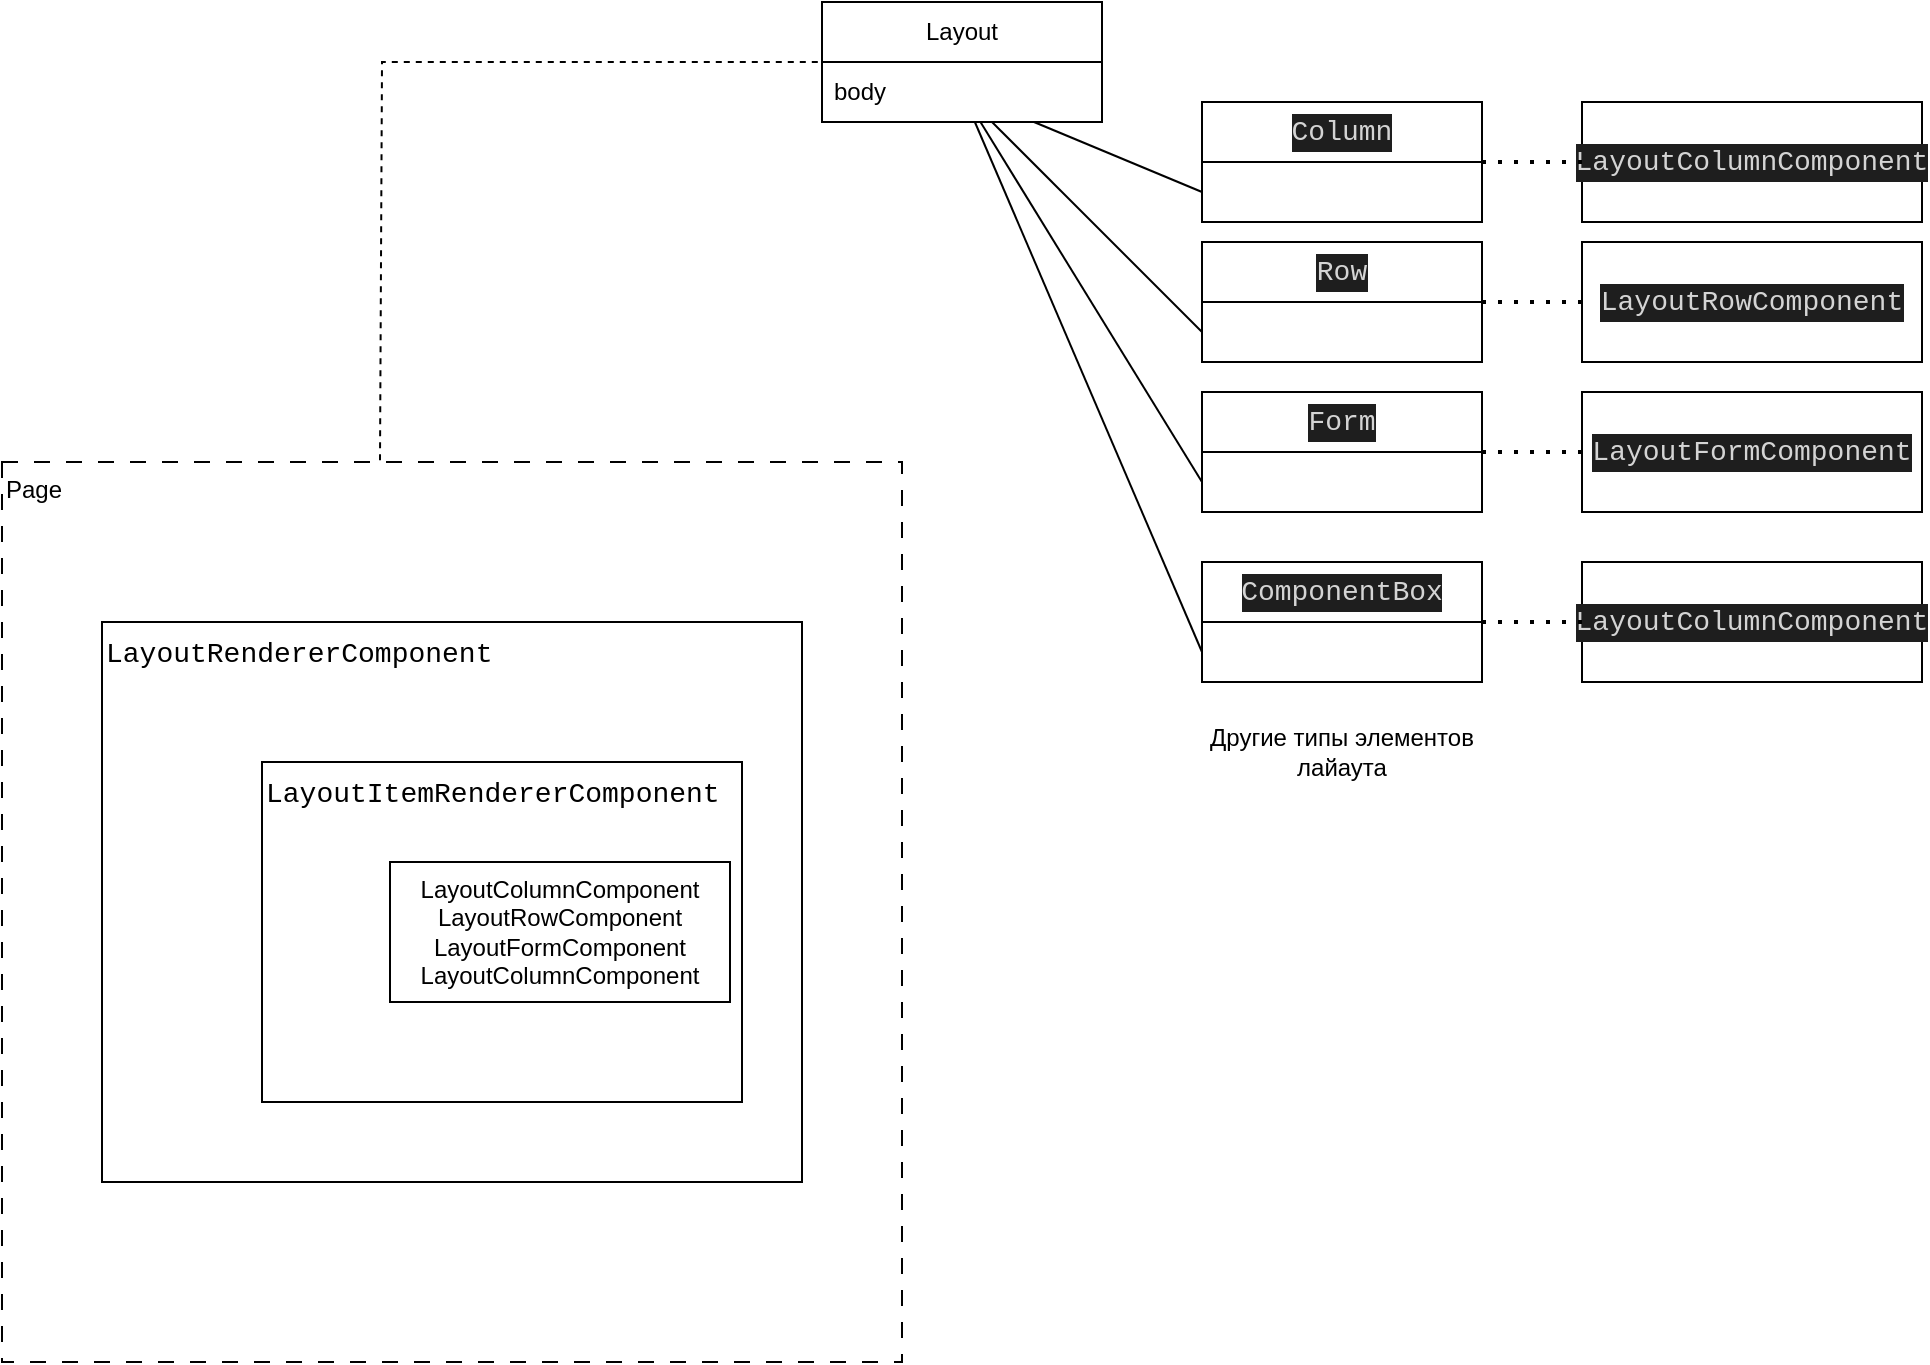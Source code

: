 <mxfile version="21.6.5" type="github">
  <diagram name="Страница 1" id="rE3JiDzKrR4RY6Qhn95g">
    <mxGraphModel dx="2034" dy="1358" grid="1" gridSize="10" guides="1" tooltips="1" connect="1" arrows="1" fold="1" page="1" pageScale="1" pageWidth="827" pageHeight="1169" math="0" shadow="0">
      <root>
        <mxCell id="0" />
        <mxCell id="1" parent="0" />
        <mxCell id="lVnui25TYppAC2kU3Qcb-33" value="Page" style="whiteSpace=wrap;html=1;aspect=fixed;dashed=1;dashPattern=8 8;align=left;verticalAlign=top;" vertex="1" parent="1">
          <mxGeometry x="150" y="540" width="450" height="450" as="geometry" />
        </mxCell>
        <mxCell id="lVnui25TYppAC2kU3Qcb-5" value="&lt;div style=&quot;font-family: Consolas, &amp;quot;Courier New&amp;quot;, monospace; font-size: 14px; line-height: 19px;&quot;&gt;&lt;span style=&quot;background-color: rgb(255, 255, 255);&quot;&gt;LayoutRendererComponent&lt;/span&gt;&lt;/div&gt;" style="rounded=0;whiteSpace=wrap;html=1;align=left;horizontal=1;verticalAlign=top;" vertex="1" parent="1">
          <mxGeometry x="200" y="620" width="350" height="280" as="geometry" />
        </mxCell>
        <mxCell id="lVnui25TYppAC2kU3Qcb-6" value="&lt;div style=&quot;font-family: Consolas, &amp;quot;Courier New&amp;quot;, monospace; font-size: 14px; line-height: 19px;&quot;&gt;&lt;div style=&quot;line-height: 19px;&quot;&gt;&lt;span style=&quot;background-color: rgb(255, 255, 255);&quot;&gt;LayoutItemRendererComponent&lt;/span&gt;&lt;/div&gt;&lt;/div&gt;" style="rounded=0;whiteSpace=wrap;html=1;verticalAlign=top;align=left;" vertex="1" parent="1">
          <mxGeometry x="280" y="690" width="240" height="170" as="geometry" />
        </mxCell>
        <mxCell id="lVnui25TYppAC2kU3Qcb-7" value="&lt;div style=&quot;font-family: Consolas, &amp;quot;Courier New&amp;quot;, monospace; font-size: 14px; line-height: 19px;&quot;&gt;&lt;div style=&quot;color: rgb(212, 212, 212); background-color: rgb(30, 30, 30); line-height: 19px;&quot;&gt;&lt;div style=&quot;line-height: 19px;&quot;&gt;LayoutColumnComponent&lt;/div&gt;&lt;/div&gt;&lt;/div&gt;" style="rounded=0;whiteSpace=wrap;html=1;" vertex="1" parent="1">
          <mxGeometry x="940" y="360" width="170" height="60" as="geometry" />
        </mxCell>
        <mxCell id="lVnui25TYppAC2kU3Qcb-8" value="Layout" style="swimlane;fontStyle=0;childLayout=stackLayout;horizontal=1;startSize=30;horizontalStack=0;resizeParent=1;resizeParentMax=0;resizeLast=0;collapsible=1;marginBottom=0;whiteSpace=wrap;html=1;" vertex="1" parent="1">
          <mxGeometry x="560" y="310" width="140" height="60" as="geometry" />
        </mxCell>
        <mxCell id="lVnui25TYppAC2kU3Qcb-11" value="body" style="text;strokeColor=none;fillColor=none;align=left;verticalAlign=middle;spacingLeft=4;spacingRight=4;overflow=hidden;points=[[0,0.5],[1,0.5]];portConstraint=eastwest;rotatable=0;whiteSpace=wrap;html=1;" vertex="1" parent="lVnui25TYppAC2kU3Qcb-8">
          <mxGeometry y="30" width="140" height="30" as="geometry" />
        </mxCell>
        <mxCell id="lVnui25TYppAC2kU3Qcb-14" value="&lt;div style=&quot;color: rgb(212, 212, 212); background-color: rgb(30, 30, 30); font-family: Consolas, &amp;quot;Courier New&amp;quot;, monospace; font-size: 14px; line-height: 19px;&quot;&gt;Column&lt;/div&gt;" style="swimlane;fontStyle=0;childLayout=stackLayout;horizontal=1;startSize=30;horizontalStack=0;resizeParent=1;resizeParentMax=0;resizeLast=0;collapsible=1;marginBottom=0;whiteSpace=wrap;html=1;" vertex="1" parent="1">
          <mxGeometry x="750" y="360" width="140" height="60" as="geometry" />
        </mxCell>
        <mxCell id="lVnui25TYppAC2kU3Qcb-12" value="&lt;div style=&quot;color: rgb(212, 212, 212); background-color: rgb(30, 30, 30); font-family: Consolas, &amp;quot;Courier New&amp;quot;, monospace; font-size: 14px; line-height: 19px;&quot;&gt;Row&lt;/div&gt;" style="swimlane;fontStyle=0;childLayout=stackLayout;horizontal=1;startSize=30;horizontalStack=0;resizeParent=1;resizeParentMax=0;resizeLast=0;collapsible=1;marginBottom=0;whiteSpace=wrap;html=1;" vertex="1" parent="1">
          <mxGeometry x="750" y="430" width="140" height="60" as="geometry" />
        </mxCell>
        <mxCell id="lVnui25TYppAC2kU3Qcb-15" value="&lt;div style=&quot;color: rgb(212, 212, 212); background-color: rgb(30, 30, 30); font-family: Consolas, &amp;quot;Courier New&amp;quot;, monospace; font-size: 14px; line-height: 19px;&quot;&gt;Form&lt;/div&gt;" style="swimlane;fontStyle=0;childLayout=stackLayout;horizontal=1;startSize=30;horizontalStack=0;resizeParent=1;resizeParentMax=0;resizeLast=0;collapsible=1;marginBottom=0;whiteSpace=wrap;html=1;" vertex="1" parent="1">
          <mxGeometry x="750" y="505" width="140" height="60" as="geometry" />
        </mxCell>
        <mxCell id="lVnui25TYppAC2kU3Qcb-17" value="&lt;div style=&quot;color: rgb(212, 212, 212); background-color: rgb(30, 30, 30); font-family: Consolas, &amp;quot;Courier New&amp;quot;, monospace; font-size: 14px; line-height: 19px;&quot;&gt;&lt;div style=&quot;line-height: 19px;&quot;&gt;ComponentBox&lt;/div&gt;&lt;/div&gt;" style="swimlane;fontStyle=0;childLayout=stackLayout;horizontal=1;startSize=30;horizontalStack=0;resizeParent=1;resizeParentMax=0;resizeLast=0;collapsible=1;marginBottom=0;whiteSpace=wrap;html=1;" vertex="1" parent="1">
          <mxGeometry x="750" y="590" width="140" height="60" as="geometry" />
        </mxCell>
        <mxCell id="lVnui25TYppAC2kU3Qcb-18" value="&lt;div style=&quot;font-family: Consolas, &amp;quot;Courier New&amp;quot;, monospace; font-size: 14px; line-height: 19px;&quot;&gt;&lt;div style=&quot;color: rgb(212, 212, 212); background-color: rgb(30, 30, 30); line-height: 19px;&quot;&gt;&lt;div style=&quot;line-height: 19px;&quot;&gt;&lt;div style=&quot;line-height: 19px;&quot;&gt;LayoutRowComponent&lt;/div&gt;&lt;/div&gt;&lt;/div&gt;&lt;/div&gt;" style="rounded=0;whiteSpace=wrap;html=1;" vertex="1" parent="1">
          <mxGeometry x="940" y="430" width="170" height="60" as="geometry" />
        </mxCell>
        <mxCell id="lVnui25TYppAC2kU3Qcb-19" value="&lt;div style=&quot;font-family: Consolas, &amp;quot;Courier New&amp;quot;, monospace; font-size: 14px; line-height: 19px;&quot;&gt;&lt;div style=&quot;color: rgb(212, 212, 212); background-color: rgb(30, 30, 30); line-height: 19px;&quot;&gt;&lt;div style=&quot;line-height: 19px;&quot;&gt;&lt;div style=&quot;line-height: 19px;&quot;&gt;LayoutFormComponent&lt;/div&gt;&lt;/div&gt;&lt;/div&gt;&lt;/div&gt;" style="rounded=0;whiteSpace=wrap;html=1;" vertex="1" parent="1">
          <mxGeometry x="940" y="505" width="170" height="60" as="geometry" />
        </mxCell>
        <mxCell id="lVnui25TYppAC2kU3Qcb-20" value="&lt;div style=&quot;font-family: Consolas, &amp;quot;Courier New&amp;quot;, monospace; font-size: 14px; line-height: 19px;&quot;&gt;&lt;div style=&quot;color: rgb(212, 212, 212); background-color: rgb(30, 30, 30); line-height: 19px;&quot;&gt;&lt;div style=&quot;line-height: 19px;&quot;&gt;LayoutColumnComponent&lt;/div&gt;&lt;/div&gt;&lt;/div&gt;" style="rounded=0;whiteSpace=wrap;html=1;" vertex="1" parent="1">
          <mxGeometry x="940" y="590" width="170" height="60" as="geometry" />
        </mxCell>
        <mxCell id="lVnui25TYppAC2kU3Qcb-21" value="" style="endArrow=none;html=1;rounded=0;entryX=0;entryY=0.75;entryDx=0;entryDy=0;" edge="1" parent="1" source="lVnui25TYppAC2kU3Qcb-11" target="lVnui25TYppAC2kU3Qcb-14">
          <mxGeometry width="50" height="50" relative="1" as="geometry">
            <mxPoint x="570" y="380" as="sourcePoint" />
            <mxPoint x="760" y="400" as="targetPoint" />
          </mxGeometry>
        </mxCell>
        <mxCell id="lVnui25TYppAC2kU3Qcb-22" value="" style="endArrow=none;html=1;rounded=0;entryX=0;entryY=0.75;entryDx=0;entryDy=0;" edge="1" parent="1" source="lVnui25TYppAC2kU3Qcb-11" target="lVnui25TYppAC2kU3Qcb-15">
          <mxGeometry width="50" height="50" relative="1" as="geometry">
            <mxPoint x="570" y="380" as="sourcePoint" />
            <mxPoint x="620" y="330" as="targetPoint" />
          </mxGeometry>
        </mxCell>
        <mxCell id="lVnui25TYppAC2kU3Qcb-23" value="" style="endArrow=none;html=1;rounded=0;entryX=0;entryY=0.75;entryDx=0;entryDy=0;" edge="1" parent="1" source="lVnui25TYppAC2kU3Qcb-11" target="lVnui25TYppAC2kU3Qcb-12">
          <mxGeometry width="50" height="50" relative="1" as="geometry">
            <mxPoint x="660" y="520" as="sourcePoint" />
            <mxPoint x="710" y="470" as="targetPoint" />
          </mxGeometry>
        </mxCell>
        <mxCell id="lVnui25TYppAC2kU3Qcb-24" value="" style="endArrow=none;html=1;rounded=0;entryX=0;entryY=0.75;entryDx=0;entryDy=0;" edge="1" parent="1" source="lVnui25TYppAC2kU3Qcb-11" target="lVnui25TYppAC2kU3Qcb-17">
          <mxGeometry width="50" height="50" relative="1" as="geometry">
            <mxPoint x="570" y="380" as="sourcePoint" />
            <mxPoint x="620" y="330" as="targetPoint" />
          </mxGeometry>
        </mxCell>
        <mxCell id="lVnui25TYppAC2kU3Qcb-26" value="LayoutColumnComponent&lt;br&gt;LayoutRowComponent&lt;br&gt;LayoutFormComponent&lt;br&gt;LayoutColumnComponent" style="rounded=0;whiteSpace=wrap;html=1;" vertex="1" parent="1">
          <mxGeometry x="344" y="740" width="170" height="70" as="geometry" />
        </mxCell>
        <mxCell id="lVnui25TYppAC2kU3Qcb-27" value="" style="endArrow=none;dashed=1;html=1;dashPattern=1 3;strokeWidth=2;rounded=0;exitX=1;exitY=0.5;exitDx=0;exitDy=0;" edge="1" parent="1" source="lVnui25TYppAC2kU3Qcb-14" target="lVnui25TYppAC2kU3Qcb-7">
          <mxGeometry width="50" height="50" relative="1" as="geometry">
            <mxPoint x="900" y="400" as="sourcePoint" />
            <mxPoint x="620" y="630" as="targetPoint" />
          </mxGeometry>
        </mxCell>
        <mxCell id="lVnui25TYppAC2kU3Qcb-28" value="" style="endArrow=none;dashed=1;html=1;dashPattern=1 3;strokeWidth=2;rounded=0;entryX=0;entryY=0.5;entryDx=0;entryDy=0;exitX=1;exitY=0.5;exitDx=0;exitDy=0;" edge="1" parent="1" source="lVnui25TYppAC2kU3Qcb-12" target="lVnui25TYppAC2kU3Qcb-18">
          <mxGeometry width="50" height="50" relative="1" as="geometry">
            <mxPoint x="570" y="680" as="sourcePoint" />
            <mxPoint x="620" y="630" as="targetPoint" />
          </mxGeometry>
        </mxCell>
        <mxCell id="lVnui25TYppAC2kU3Qcb-29" value="" style="endArrow=none;dashed=1;html=1;dashPattern=1 3;strokeWidth=2;rounded=0;exitX=1;exitY=0.5;exitDx=0;exitDy=0;" edge="1" parent="1" source="lVnui25TYppAC2kU3Qcb-17" target="lVnui25TYppAC2kU3Qcb-20">
          <mxGeometry width="50" height="50" relative="1" as="geometry">
            <mxPoint x="570" y="680" as="sourcePoint" />
            <mxPoint x="620" y="630" as="targetPoint" />
          </mxGeometry>
        </mxCell>
        <mxCell id="lVnui25TYppAC2kU3Qcb-30" value="" style="endArrow=none;dashed=1;html=1;dashPattern=1 3;strokeWidth=2;rounded=0;entryX=0;entryY=0.5;entryDx=0;entryDy=0;exitX=1;exitY=0.5;exitDx=0;exitDy=0;" edge="1" parent="1" source="lVnui25TYppAC2kU3Qcb-15" target="lVnui25TYppAC2kU3Qcb-19">
          <mxGeometry width="50" height="50" relative="1" as="geometry">
            <mxPoint x="570" y="680" as="sourcePoint" />
            <mxPoint x="620" y="630" as="targetPoint" />
          </mxGeometry>
        </mxCell>
        <mxCell id="lVnui25TYppAC2kU3Qcb-31" value="Другие типы элементов лайаута" style="text;html=1;strokeColor=none;fillColor=none;align=center;verticalAlign=middle;whiteSpace=wrap;rounded=0;" vertex="1" parent="1">
          <mxGeometry x="750" y="670" width="140" height="30" as="geometry" />
        </mxCell>
        <mxCell id="lVnui25TYppAC2kU3Qcb-35" value="" style="endArrow=none;dashed=1;html=1;rounded=0;entryX=0;entryY=0.5;entryDx=0;entryDy=0;exitX=0.42;exitY=-0.002;exitDx=0;exitDy=0;exitPerimeter=0;" edge="1" parent="1" source="lVnui25TYppAC2kU3Qcb-33" target="lVnui25TYppAC2kU3Qcb-8">
          <mxGeometry width="50" height="50" relative="1" as="geometry">
            <mxPoint x="690" y="760" as="sourcePoint" />
            <mxPoint x="740" y="710" as="targetPoint" />
            <Array as="points">
              <mxPoint x="340" y="340" />
            </Array>
          </mxGeometry>
        </mxCell>
      </root>
    </mxGraphModel>
  </diagram>
</mxfile>
